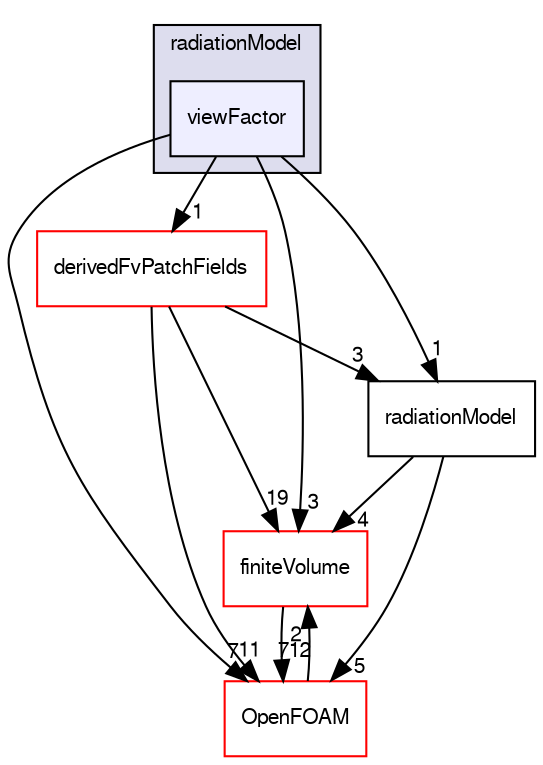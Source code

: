 digraph "src/thermophysicalModels/radiationModels/radiationModel/viewFactor" {
  bgcolor=transparent;
  compound=true
  node [ fontsize="10", fontname="FreeSans"];
  edge [ labelfontsize="10", labelfontname="FreeSans"];
  subgraph clusterdir_08c5a0922f0d1752bb9c4bf65110e65b {
    graph [ bgcolor="#ddddee", pencolor="black", label="radiationModel" fontname="FreeSans", fontsize="10", URL="dir_08c5a0922f0d1752bb9c4bf65110e65b.html"]
  dir_a567cf14294b883b58f41313a9c6703a [shape=box, label="viewFactor", style="filled", fillcolor="#eeeeff", pencolor="black", URL="dir_a567cf14294b883b58f41313a9c6703a.html"];
  }
  dir_9bd15774b555cf7259a6fa18f99fe99b [shape=box label="finiteVolume" color="red" URL="dir_9bd15774b555cf7259a6fa18f99fe99b.html"];
  dir_d4374f720167d2d95811040a749abdd3 [shape=box label="radiationModel" URL="dir_d4374f720167d2d95811040a749abdd3.html"];
  dir_c5473ff19b20e6ec4dfe5c310b3778a8 [shape=box label="OpenFOAM" color="red" URL="dir_c5473ff19b20e6ec4dfe5c310b3778a8.html"];
  dir_b6fbd749e54706cc3b92a74ab30559cc [shape=box label="derivedFvPatchFields" color="red" URL="dir_b6fbd749e54706cc3b92a74ab30559cc.html"];
  dir_9bd15774b555cf7259a6fa18f99fe99b->dir_c5473ff19b20e6ec4dfe5c310b3778a8 [headlabel="712", labeldistance=1.5 headhref="dir_000749_001732.html"];
  dir_d4374f720167d2d95811040a749abdd3->dir_9bd15774b555cf7259a6fa18f99fe99b [headlabel="4", labeldistance=1.5 headhref="dir_002646_000749.html"];
  dir_d4374f720167d2d95811040a749abdd3->dir_c5473ff19b20e6ec4dfe5c310b3778a8 [headlabel="5", labeldistance=1.5 headhref="dir_002646_001732.html"];
  dir_c5473ff19b20e6ec4dfe5c310b3778a8->dir_9bd15774b555cf7259a6fa18f99fe99b [headlabel="2", labeldistance=1.5 headhref="dir_001732_000749.html"];
  dir_a567cf14294b883b58f41313a9c6703a->dir_9bd15774b555cf7259a6fa18f99fe99b [headlabel="3", labeldistance=1.5 headhref="dir_002647_000749.html"];
  dir_a567cf14294b883b58f41313a9c6703a->dir_d4374f720167d2d95811040a749abdd3 [headlabel="1", labeldistance=1.5 headhref="dir_002647_002646.html"];
  dir_a567cf14294b883b58f41313a9c6703a->dir_c5473ff19b20e6ec4dfe5c310b3778a8 [headlabel="7", labeldistance=1.5 headhref="dir_002647_001732.html"];
  dir_a567cf14294b883b58f41313a9c6703a->dir_b6fbd749e54706cc3b92a74ab30559cc [headlabel="1", labeldistance=1.5 headhref="dir_002647_002631.html"];
  dir_b6fbd749e54706cc3b92a74ab30559cc->dir_9bd15774b555cf7259a6fa18f99fe99b [headlabel="19", labeldistance=1.5 headhref="dir_002631_000749.html"];
  dir_b6fbd749e54706cc3b92a74ab30559cc->dir_d4374f720167d2d95811040a749abdd3 [headlabel="3", labeldistance=1.5 headhref="dir_002631_002646.html"];
  dir_b6fbd749e54706cc3b92a74ab30559cc->dir_c5473ff19b20e6ec4dfe5c310b3778a8 [headlabel="11", labeldistance=1.5 headhref="dir_002631_001732.html"];
}
